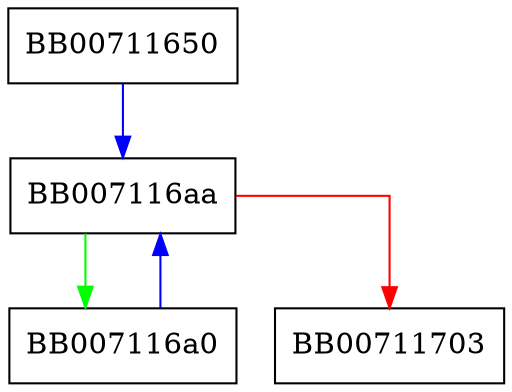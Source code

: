 digraph _aesni_decrypt8 {
  node [shape="box"];
  graph [splines=ortho];
  BB00711650 -> BB007116aa [color="blue"];
  BB007116a0 -> BB007116aa [color="blue"];
  BB007116aa -> BB007116a0 [color="green"];
  BB007116aa -> BB00711703 [color="red"];
}